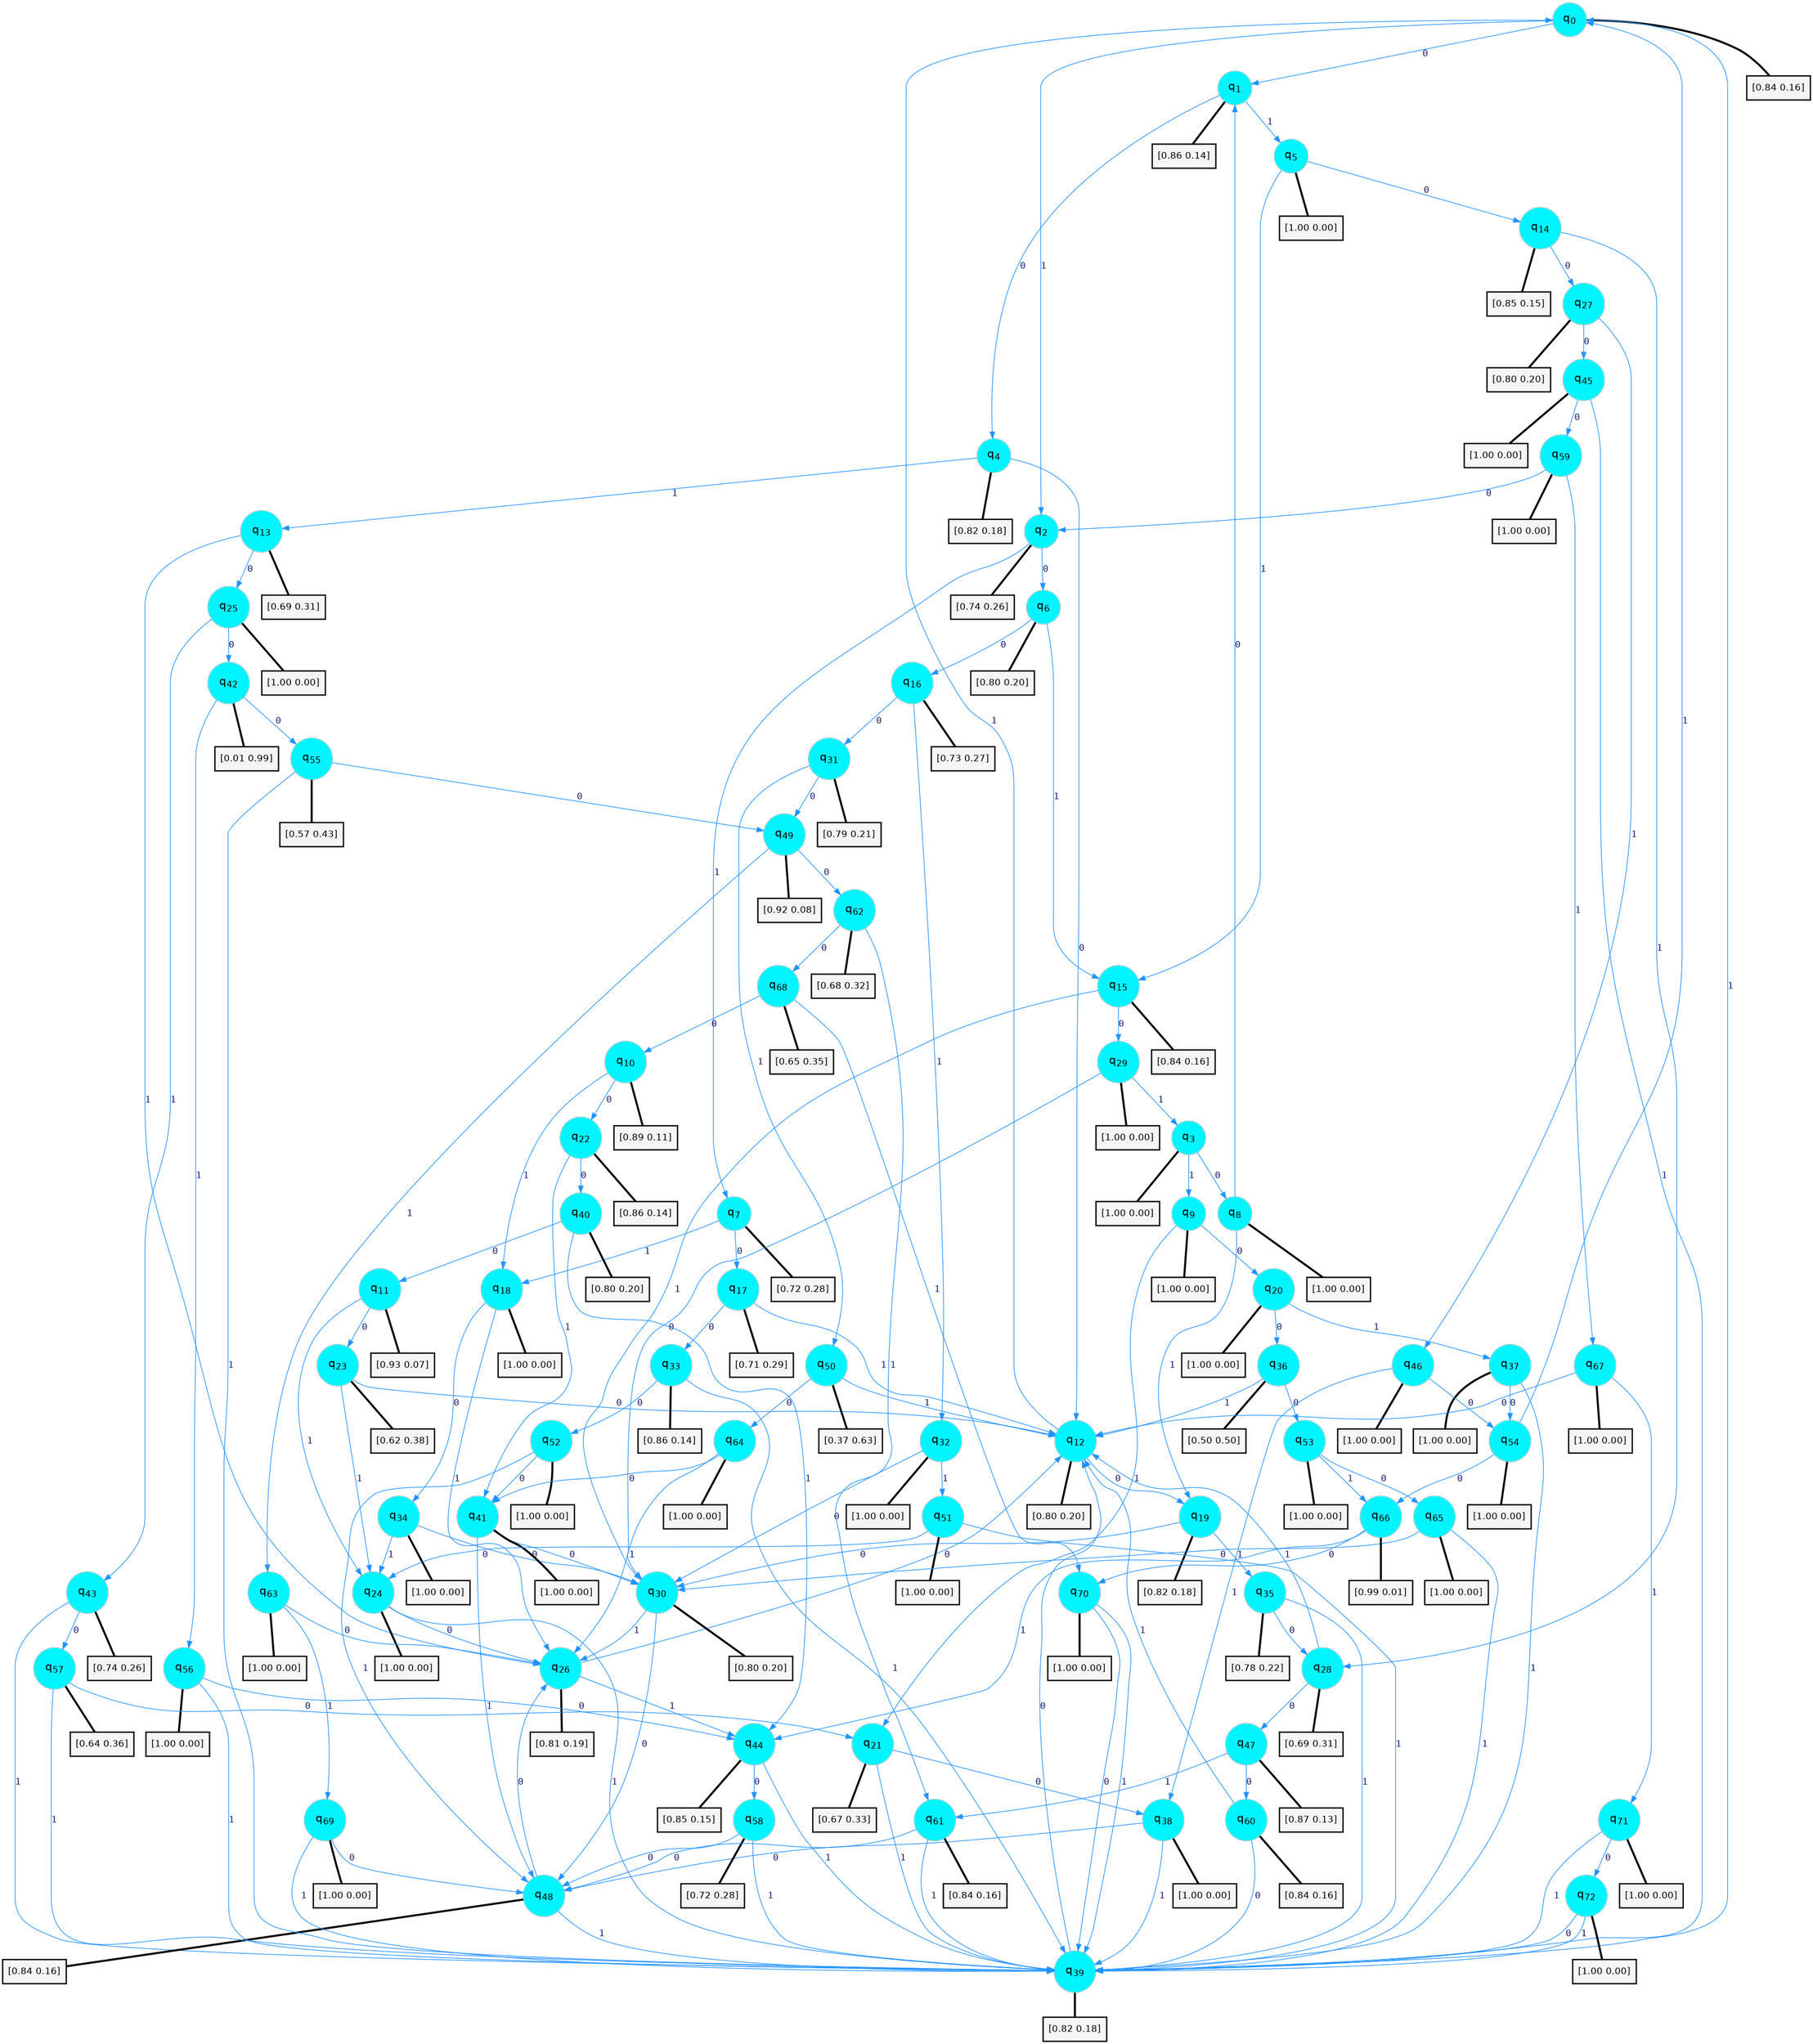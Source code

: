 digraph G {
graph [
bgcolor=transparent, dpi=300, rankdir=TD, size="40,25"];
node [
color=gray, fillcolor=turquoise1, fontcolor=black, fontname=Helvetica, fontsize=16, fontweight=bold, shape=circle, style=filled];
edge [
arrowsize=1, color=dodgerblue1, fontcolor=midnightblue, fontname=courier, fontweight=bold, penwidth=1, style=solid, weight=20];
0[label=<q<SUB>0</SUB>>];
1[label=<q<SUB>1</SUB>>];
2[label=<q<SUB>2</SUB>>];
3[label=<q<SUB>3</SUB>>];
4[label=<q<SUB>4</SUB>>];
5[label=<q<SUB>5</SUB>>];
6[label=<q<SUB>6</SUB>>];
7[label=<q<SUB>7</SUB>>];
8[label=<q<SUB>8</SUB>>];
9[label=<q<SUB>9</SUB>>];
10[label=<q<SUB>10</SUB>>];
11[label=<q<SUB>11</SUB>>];
12[label=<q<SUB>12</SUB>>];
13[label=<q<SUB>13</SUB>>];
14[label=<q<SUB>14</SUB>>];
15[label=<q<SUB>15</SUB>>];
16[label=<q<SUB>16</SUB>>];
17[label=<q<SUB>17</SUB>>];
18[label=<q<SUB>18</SUB>>];
19[label=<q<SUB>19</SUB>>];
20[label=<q<SUB>20</SUB>>];
21[label=<q<SUB>21</SUB>>];
22[label=<q<SUB>22</SUB>>];
23[label=<q<SUB>23</SUB>>];
24[label=<q<SUB>24</SUB>>];
25[label=<q<SUB>25</SUB>>];
26[label=<q<SUB>26</SUB>>];
27[label=<q<SUB>27</SUB>>];
28[label=<q<SUB>28</SUB>>];
29[label=<q<SUB>29</SUB>>];
30[label=<q<SUB>30</SUB>>];
31[label=<q<SUB>31</SUB>>];
32[label=<q<SUB>32</SUB>>];
33[label=<q<SUB>33</SUB>>];
34[label=<q<SUB>34</SUB>>];
35[label=<q<SUB>35</SUB>>];
36[label=<q<SUB>36</SUB>>];
37[label=<q<SUB>37</SUB>>];
38[label=<q<SUB>38</SUB>>];
39[label=<q<SUB>39</SUB>>];
40[label=<q<SUB>40</SUB>>];
41[label=<q<SUB>41</SUB>>];
42[label=<q<SUB>42</SUB>>];
43[label=<q<SUB>43</SUB>>];
44[label=<q<SUB>44</SUB>>];
45[label=<q<SUB>45</SUB>>];
46[label=<q<SUB>46</SUB>>];
47[label=<q<SUB>47</SUB>>];
48[label=<q<SUB>48</SUB>>];
49[label=<q<SUB>49</SUB>>];
50[label=<q<SUB>50</SUB>>];
51[label=<q<SUB>51</SUB>>];
52[label=<q<SUB>52</SUB>>];
53[label=<q<SUB>53</SUB>>];
54[label=<q<SUB>54</SUB>>];
55[label=<q<SUB>55</SUB>>];
56[label=<q<SUB>56</SUB>>];
57[label=<q<SUB>57</SUB>>];
58[label=<q<SUB>58</SUB>>];
59[label=<q<SUB>59</SUB>>];
60[label=<q<SUB>60</SUB>>];
61[label=<q<SUB>61</SUB>>];
62[label=<q<SUB>62</SUB>>];
63[label=<q<SUB>63</SUB>>];
64[label=<q<SUB>64</SUB>>];
65[label=<q<SUB>65</SUB>>];
66[label=<q<SUB>66</SUB>>];
67[label=<q<SUB>67</SUB>>];
68[label=<q<SUB>68</SUB>>];
69[label=<q<SUB>69</SUB>>];
70[label=<q<SUB>70</SUB>>];
71[label=<q<SUB>71</SUB>>];
72[label=<q<SUB>72</SUB>>];
73[label="[0.84 0.16]", shape=box,fontcolor=black, fontname=Helvetica, fontsize=14, penwidth=2, fillcolor=whitesmoke,color=black];
74[label="[0.86 0.14]", shape=box,fontcolor=black, fontname=Helvetica, fontsize=14, penwidth=2, fillcolor=whitesmoke,color=black];
75[label="[0.74 0.26]", shape=box,fontcolor=black, fontname=Helvetica, fontsize=14, penwidth=2, fillcolor=whitesmoke,color=black];
76[label="[1.00 0.00]", shape=box,fontcolor=black, fontname=Helvetica, fontsize=14, penwidth=2, fillcolor=whitesmoke,color=black];
77[label="[0.82 0.18]", shape=box,fontcolor=black, fontname=Helvetica, fontsize=14, penwidth=2, fillcolor=whitesmoke,color=black];
78[label="[1.00 0.00]", shape=box,fontcolor=black, fontname=Helvetica, fontsize=14, penwidth=2, fillcolor=whitesmoke,color=black];
79[label="[0.80 0.20]", shape=box,fontcolor=black, fontname=Helvetica, fontsize=14, penwidth=2, fillcolor=whitesmoke,color=black];
80[label="[0.72 0.28]", shape=box,fontcolor=black, fontname=Helvetica, fontsize=14, penwidth=2, fillcolor=whitesmoke,color=black];
81[label="[1.00 0.00]", shape=box,fontcolor=black, fontname=Helvetica, fontsize=14, penwidth=2, fillcolor=whitesmoke,color=black];
82[label="[1.00 0.00]", shape=box,fontcolor=black, fontname=Helvetica, fontsize=14, penwidth=2, fillcolor=whitesmoke,color=black];
83[label="[0.89 0.11]", shape=box,fontcolor=black, fontname=Helvetica, fontsize=14, penwidth=2, fillcolor=whitesmoke,color=black];
84[label="[0.93 0.07]", shape=box,fontcolor=black, fontname=Helvetica, fontsize=14, penwidth=2, fillcolor=whitesmoke,color=black];
85[label="[0.80 0.20]", shape=box,fontcolor=black, fontname=Helvetica, fontsize=14, penwidth=2, fillcolor=whitesmoke,color=black];
86[label="[0.69 0.31]", shape=box,fontcolor=black, fontname=Helvetica, fontsize=14, penwidth=2, fillcolor=whitesmoke,color=black];
87[label="[0.85 0.15]", shape=box,fontcolor=black, fontname=Helvetica, fontsize=14, penwidth=2, fillcolor=whitesmoke,color=black];
88[label="[0.84 0.16]", shape=box,fontcolor=black, fontname=Helvetica, fontsize=14, penwidth=2, fillcolor=whitesmoke,color=black];
89[label="[0.73 0.27]", shape=box,fontcolor=black, fontname=Helvetica, fontsize=14, penwidth=2, fillcolor=whitesmoke,color=black];
90[label="[0.71 0.29]", shape=box,fontcolor=black, fontname=Helvetica, fontsize=14, penwidth=2, fillcolor=whitesmoke,color=black];
91[label="[1.00 0.00]", shape=box,fontcolor=black, fontname=Helvetica, fontsize=14, penwidth=2, fillcolor=whitesmoke,color=black];
92[label="[0.82 0.18]", shape=box,fontcolor=black, fontname=Helvetica, fontsize=14, penwidth=2, fillcolor=whitesmoke,color=black];
93[label="[1.00 0.00]", shape=box,fontcolor=black, fontname=Helvetica, fontsize=14, penwidth=2, fillcolor=whitesmoke,color=black];
94[label="[0.67 0.33]", shape=box,fontcolor=black, fontname=Helvetica, fontsize=14, penwidth=2, fillcolor=whitesmoke,color=black];
95[label="[0.86 0.14]", shape=box,fontcolor=black, fontname=Helvetica, fontsize=14, penwidth=2, fillcolor=whitesmoke,color=black];
96[label="[0.62 0.38]", shape=box,fontcolor=black, fontname=Helvetica, fontsize=14, penwidth=2, fillcolor=whitesmoke,color=black];
97[label="[1.00 0.00]", shape=box,fontcolor=black, fontname=Helvetica, fontsize=14, penwidth=2, fillcolor=whitesmoke,color=black];
98[label="[1.00 0.00]", shape=box,fontcolor=black, fontname=Helvetica, fontsize=14, penwidth=2, fillcolor=whitesmoke,color=black];
99[label="[0.81 0.19]", shape=box,fontcolor=black, fontname=Helvetica, fontsize=14, penwidth=2, fillcolor=whitesmoke,color=black];
100[label="[0.80 0.20]", shape=box,fontcolor=black, fontname=Helvetica, fontsize=14, penwidth=2, fillcolor=whitesmoke,color=black];
101[label="[0.69 0.31]", shape=box,fontcolor=black, fontname=Helvetica, fontsize=14, penwidth=2, fillcolor=whitesmoke,color=black];
102[label="[1.00 0.00]", shape=box,fontcolor=black, fontname=Helvetica, fontsize=14, penwidth=2, fillcolor=whitesmoke,color=black];
103[label="[0.80 0.20]", shape=box,fontcolor=black, fontname=Helvetica, fontsize=14, penwidth=2, fillcolor=whitesmoke,color=black];
104[label="[0.79 0.21]", shape=box,fontcolor=black, fontname=Helvetica, fontsize=14, penwidth=2, fillcolor=whitesmoke,color=black];
105[label="[1.00 0.00]", shape=box,fontcolor=black, fontname=Helvetica, fontsize=14, penwidth=2, fillcolor=whitesmoke,color=black];
106[label="[0.86 0.14]", shape=box,fontcolor=black, fontname=Helvetica, fontsize=14, penwidth=2, fillcolor=whitesmoke,color=black];
107[label="[1.00 0.00]", shape=box,fontcolor=black, fontname=Helvetica, fontsize=14, penwidth=2, fillcolor=whitesmoke,color=black];
108[label="[0.78 0.22]", shape=box,fontcolor=black, fontname=Helvetica, fontsize=14, penwidth=2, fillcolor=whitesmoke,color=black];
109[label="[0.50 0.50]", shape=box,fontcolor=black, fontname=Helvetica, fontsize=14, penwidth=2, fillcolor=whitesmoke,color=black];
110[label="[1.00 0.00]", shape=box,fontcolor=black, fontname=Helvetica, fontsize=14, penwidth=2, fillcolor=whitesmoke,color=black];
111[label="[1.00 0.00]", shape=box,fontcolor=black, fontname=Helvetica, fontsize=14, penwidth=2, fillcolor=whitesmoke,color=black];
112[label="[0.82 0.18]", shape=box,fontcolor=black, fontname=Helvetica, fontsize=14, penwidth=2, fillcolor=whitesmoke,color=black];
113[label="[0.80 0.20]", shape=box,fontcolor=black, fontname=Helvetica, fontsize=14, penwidth=2, fillcolor=whitesmoke,color=black];
114[label="[1.00 0.00]", shape=box,fontcolor=black, fontname=Helvetica, fontsize=14, penwidth=2, fillcolor=whitesmoke,color=black];
115[label="[0.01 0.99]", shape=box,fontcolor=black, fontname=Helvetica, fontsize=14, penwidth=2, fillcolor=whitesmoke,color=black];
116[label="[0.74 0.26]", shape=box,fontcolor=black, fontname=Helvetica, fontsize=14, penwidth=2, fillcolor=whitesmoke,color=black];
117[label="[0.85 0.15]", shape=box,fontcolor=black, fontname=Helvetica, fontsize=14, penwidth=2, fillcolor=whitesmoke,color=black];
118[label="[1.00 0.00]", shape=box,fontcolor=black, fontname=Helvetica, fontsize=14, penwidth=2, fillcolor=whitesmoke,color=black];
119[label="[1.00 0.00]", shape=box,fontcolor=black, fontname=Helvetica, fontsize=14, penwidth=2, fillcolor=whitesmoke,color=black];
120[label="[0.87 0.13]", shape=box,fontcolor=black, fontname=Helvetica, fontsize=14, penwidth=2, fillcolor=whitesmoke,color=black];
121[label="[0.84 0.16]", shape=box,fontcolor=black, fontname=Helvetica, fontsize=14, penwidth=2, fillcolor=whitesmoke,color=black];
122[label="[0.92 0.08]", shape=box,fontcolor=black, fontname=Helvetica, fontsize=14, penwidth=2, fillcolor=whitesmoke,color=black];
123[label="[0.37 0.63]", shape=box,fontcolor=black, fontname=Helvetica, fontsize=14, penwidth=2, fillcolor=whitesmoke,color=black];
124[label="[1.00 0.00]", shape=box,fontcolor=black, fontname=Helvetica, fontsize=14, penwidth=2, fillcolor=whitesmoke,color=black];
125[label="[1.00 0.00]", shape=box,fontcolor=black, fontname=Helvetica, fontsize=14, penwidth=2, fillcolor=whitesmoke,color=black];
126[label="[1.00 0.00]", shape=box,fontcolor=black, fontname=Helvetica, fontsize=14, penwidth=2, fillcolor=whitesmoke,color=black];
127[label="[1.00 0.00]", shape=box,fontcolor=black, fontname=Helvetica, fontsize=14, penwidth=2, fillcolor=whitesmoke,color=black];
128[label="[0.57 0.43]", shape=box,fontcolor=black, fontname=Helvetica, fontsize=14, penwidth=2, fillcolor=whitesmoke,color=black];
129[label="[1.00 0.00]", shape=box,fontcolor=black, fontname=Helvetica, fontsize=14, penwidth=2, fillcolor=whitesmoke,color=black];
130[label="[0.64 0.36]", shape=box,fontcolor=black, fontname=Helvetica, fontsize=14, penwidth=2, fillcolor=whitesmoke,color=black];
131[label="[0.72 0.28]", shape=box,fontcolor=black, fontname=Helvetica, fontsize=14, penwidth=2, fillcolor=whitesmoke,color=black];
132[label="[1.00 0.00]", shape=box,fontcolor=black, fontname=Helvetica, fontsize=14, penwidth=2, fillcolor=whitesmoke,color=black];
133[label="[0.84 0.16]", shape=box,fontcolor=black, fontname=Helvetica, fontsize=14, penwidth=2, fillcolor=whitesmoke,color=black];
134[label="[0.84 0.16]", shape=box,fontcolor=black, fontname=Helvetica, fontsize=14, penwidth=2, fillcolor=whitesmoke,color=black];
135[label="[0.68 0.32]", shape=box,fontcolor=black, fontname=Helvetica, fontsize=14, penwidth=2, fillcolor=whitesmoke,color=black];
136[label="[1.00 0.00]", shape=box,fontcolor=black, fontname=Helvetica, fontsize=14, penwidth=2, fillcolor=whitesmoke,color=black];
137[label="[1.00 0.00]", shape=box,fontcolor=black, fontname=Helvetica, fontsize=14, penwidth=2, fillcolor=whitesmoke,color=black];
138[label="[1.00 0.00]", shape=box,fontcolor=black, fontname=Helvetica, fontsize=14, penwidth=2, fillcolor=whitesmoke,color=black];
139[label="[0.99 0.01]", shape=box,fontcolor=black, fontname=Helvetica, fontsize=14, penwidth=2, fillcolor=whitesmoke,color=black];
140[label="[1.00 0.00]", shape=box,fontcolor=black, fontname=Helvetica, fontsize=14, penwidth=2, fillcolor=whitesmoke,color=black];
141[label="[0.65 0.35]", shape=box,fontcolor=black, fontname=Helvetica, fontsize=14, penwidth=2, fillcolor=whitesmoke,color=black];
142[label="[1.00 0.00]", shape=box,fontcolor=black, fontname=Helvetica, fontsize=14, penwidth=2, fillcolor=whitesmoke,color=black];
143[label="[1.00 0.00]", shape=box,fontcolor=black, fontname=Helvetica, fontsize=14, penwidth=2, fillcolor=whitesmoke,color=black];
144[label="[1.00 0.00]", shape=box,fontcolor=black, fontname=Helvetica, fontsize=14, penwidth=2, fillcolor=whitesmoke,color=black];
145[label="[1.00 0.00]", shape=box,fontcolor=black, fontname=Helvetica, fontsize=14, penwidth=2, fillcolor=whitesmoke,color=black];
0->1 [label=0];
0->2 [label=1];
0->73 [arrowhead=none, penwidth=3,color=black];
1->4 [label=0];
1->5 [label=1];
1->74 [arrowhead=none, penwidth=3,color=black];
2->6 [label=0];
2->7 [label=1];
2->75 [arrowhead=none, penwidth=3,color=black];
3->8 [label=0];
3->9 [label=1];
3->76 [arrowhead=none, penwidth=3,color=black];
4->12 [label=0];
4->13 [label=1];
4->77 [arrowhead=none, penwidth=3,color=black];
5->14 [label=0];
5->15 [label=1];
5->78 [arrowhead=none, penwidth=3,color=black];
6->16 [label=0];
6->15 [label=1];
6->79 [arrowhead=none, penwidth=3,color=black];
7->17 [label=0];
7->18 [label=1];
7->80 [arrowhead=none, penwidth=3,color=black];
8->1 [label=0];
8->19 [label=1];
8->81 [arrowhead=none, penwidth=3,color=black];
9->20 [label=0];
9->21 [label=1];
9->82 [arrowhead=none, penwidth=3,color=black];
10->22 [label=0];
10->18 [label=1];
10->83 [arrowhead=none, penwidth=3,color=black];
11->23 [label=0];
11->24 [label=1];
11->84 [arrowhead=none, penwidth=3,color=black];
12->19 [label=0];
12->0 [label=1];
12->85 [arrowhead=none, penwidth=3,color=black];
13->25 [label=0];
13->26 [label=1];
13->86 [arrowhead=none, penwidth=3,color=black];
14->27 [label=0];
14->28 [label=1];
14->87 [arrowhead=none, penwidth=3,color=black];
15->29 [label=0];
15->30 [label=1];
15->88 [arrowhead=none, penwidth=3,color=black];
16->31 [label=0];
16->32 [label=1];
16->89 [arrowhead=none, penwidth=3,color=black];
17->33 [label=0];
17->12 [label=1];
17->90 [arrowhead=none, penwidth=3,color=black];
18->34 [label=0];
18->26 [label=1];
18->91 [arrowhead=none, penwidth=3,color=black];
19->30 [label=0];
19->35 [label=1];
19->92 [arrowhead=none, penwidth=3,color=black];
20->36 [label=0];
20->37 [label=1];
20->93 [arrowhead=none, penwidth=3,color=black];
21->38 [label=0];
21->39 [label=1];
21->94 [arrowhead=none, penwidth=3,color=black];
22->40 [label=0];
22->41 [label=1];
22->95 [arrowhead=none, penwidth=3,color=black];
23->12 [label=0];
23->24 [label=1];
23->96 [arrowhead=none, penwidth=3,color=black];
24->26 [label=0];
24->39 [label=1];
24->97 [arrowhead=none, penwidth=3,color=black];
25->42 [label=0];
25->43 [label=1];
25->98 [arrowhead=none, penwidth=3,color=black];
26->12 [label=0];
26->44 [label=1];
26->99 [arrowhead=none, penwidth=3,color=black];
27->45 [label=0];
27->46 [label=1];
27->100 [arrowhead=none, penwidth=3,color=black];
28->47 [label=0];
28->12 [label=1];
28->101 [arrowhead=none, penwidth=3,color=black];
29->30 [label=0];
29->3 [label=1];
29->102 [arrowhead=none, penwidth=3,color=black];
30->48 [label=0];
30->26 [label=1];
30->103 [arrowhead=none, penwidth=3,color=black];
31->49 [label=0];
31->50 [label=1];
31->104 [arrowhead=none, penwidth=3,color=black];
32->30 [label=0];
32->51 [label=1];
32->105 [arrowhead=none, penwidth=3,color=black];
33->52 [label=0];
33->39 [label=1];
33->106 [arrowhead=none, penwidth=3,color=black];
34->30 [label=0];
34->24 [label=1];
34->107 [arrowhead=none, penwidth=3,color=black];
35->28 [label=0];
35->39 [label=1];
35->108 [arrowhead=none, penwidth=3,color=black];
36->53 [label=0];
36->12 [label=1];
36->109 [arrowhead=none, penwidth=3,color=black];
37->54 [label=0];
37->39 [label=1];
37->110 [arrowhead=none, penwidth=3,color=black];
38->48 [label=0];
38->39 [label=1];
38->111 [arrowhead=none, penwidth=3,color=black];
39->12 [label=0];
39->0 [label=1];
39->112 [arrowhead=none, penwidth=3,color=black];
40->11 [label=0];
40->44 [label=1];
40->113 [arrowhead=none, penwidth=3,color=black];
41->30 [label=0];
41->48 [label=1];
41->114 [arrowhead=none, penwidth=3,color=black];
42->55 [label=0];
42->56 [label=1];
42->115 [arrowhead=none, penwidth=3,color=black];
43->57 [label=0];
43->39 [label=1];
43->116 [arrowhead=none, penwidth=3,color=black];
44->58 [label=0];
44->39 [label=1];
44->117 [arrowhead=none, penwidth=3,color=black];
45->59 [label=0];
45->39 [label=1];
45->118 [arrowhead=none, penwidth=3,color=black];
46->54 [label=0];
46->38 [label=1];
46->119 [arrowhead=none, penwidth=3,color=black];
47->60 [label=0];
47->61 [label=1];
47->120 [arrowhead=none, penwidth=3,color=black];
48->26 [label=0];
48->39 [label=1];
48->121 [arrowhead=none, penwidth=3,color=black];
49->62 [label=0];
49->63 [label=1];
49->122 [arrowhead=none, penwidth=3,color=black];
50->64 [label=0];
50->12 [label=1];
50->123 [arrowhead=none, penwidth=3,color=black];
51->24 [label=0];
51->39 [label=1];
51->124 [arrowhead=none, penwidth=3,color=black];
52->41 [label=0];
52->48 [label=1];
52->125 [arrowhead=none, penwidth=3,color=black];
53->65 [label=0];
53->66 [label=1];
53->126 [arrowhead=none, penwidth=3,color=black];
54->66 [label=0];
54->0 [label=1];
54->127 [arrowhead=none, penwidth=3,color=black];
55->49 [label=0];
55->39 [label=1];
55->128 [arrowhead=none, penwidth=3,color=black];
56->44 [label=0];
56->39 [label=1];
56->129 [arrowhead=none, penwidth=3,color=black];
57->21 [label=0];
57->39 [label=1];
57->130 [arrowhead=none, penwidth=3,color=black];
58->48 [label=0];
58->39 [label=1];
58->131 [arrowhead=none, penwidth=3,color=black];
59->2 [label=0];
59->67 [label=1];
59->132 [arrowhead=none, penwidth=3,color=black];
60->39 [label=0];
60->12 [label=1];
60->133 [arrowhead=none, penwidth=3,color=black];
61->48 [label=0];
61->39 [label=1];
61->134 [arrowhead=none, penwidth=3,color=black];
62->68 [label=0];
62->61 [label=1];
62->135 [arrowhead=none, penwidth=3,color=black];
63->26 [label=0];
63->69 [label=1];
63->136 [arrowhead=none, penwidth=3,color=black];
64->41 [label=0];
64->26 [label=1];
64->137 [arrowhead=none, penwidth=3,color=black];
65->30 [label=0];
65->39 [label=1];
65->138 [arrowhead=none, penwidth=3,color=black];
66->70 [label=0];
66->44 [label=1];
66->139 [arrowhead=none, penwidth=3,color=black];
67->12 [label=0];
67->71 [label=1];
67->140 [arrowhead=none, penwidth=3,color=black];
68->10 [label=0];
68->70 [label=1];
68->141 [arrowhead=none, penwidth=3,color=black];
69->48 [label=0];
69->39 [label=1];
69->142 [arrowhead=none, penwidth=3,color=black];
70->39 [label=0];
70->39 [label=1];
70->143 [arrowhead=none, penwidth=3,color=black];
71->72 [label=0];
71->39 [label=1];
71->144 [arrowhead=none, penwidth=3,color=black];
72->39 [label=0];
72->39 [label=1];
72->145 [arrowhead=none, penwidth=3,color=black];
}
